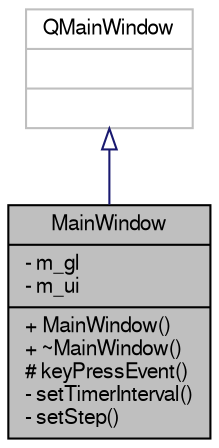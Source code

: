 digraph "MainWindow"
{
  edge [fontname="FreeSans",fontsize="10",labelfontname="FreeSans",labelfontsize="10"];
  node [fontname="FreeSans",fontsize="10",shape=record];
  Node1 [label="{MainWindow\n|- m_gl\l- m_ui\l|+ MainWindow()\l+ ~MainWindow()\l# keyPressEvent()\l- setTimerInterval()\l- setStep()\l}",height=0.2,width=0.4,color="black", fillcolor="grey75", style="filled" fontcolor="black"];
  Node2 -> Node1 [dir="back",color="midnightblue",fontsize="10",style="solid",arrowtail="onormal",fontname="FreeSans"];
  Node2 [label="{QMainWindow\n||}",height=0.2,width=0.4,color="grey75", fillcolor="white", style="filled"];
}
